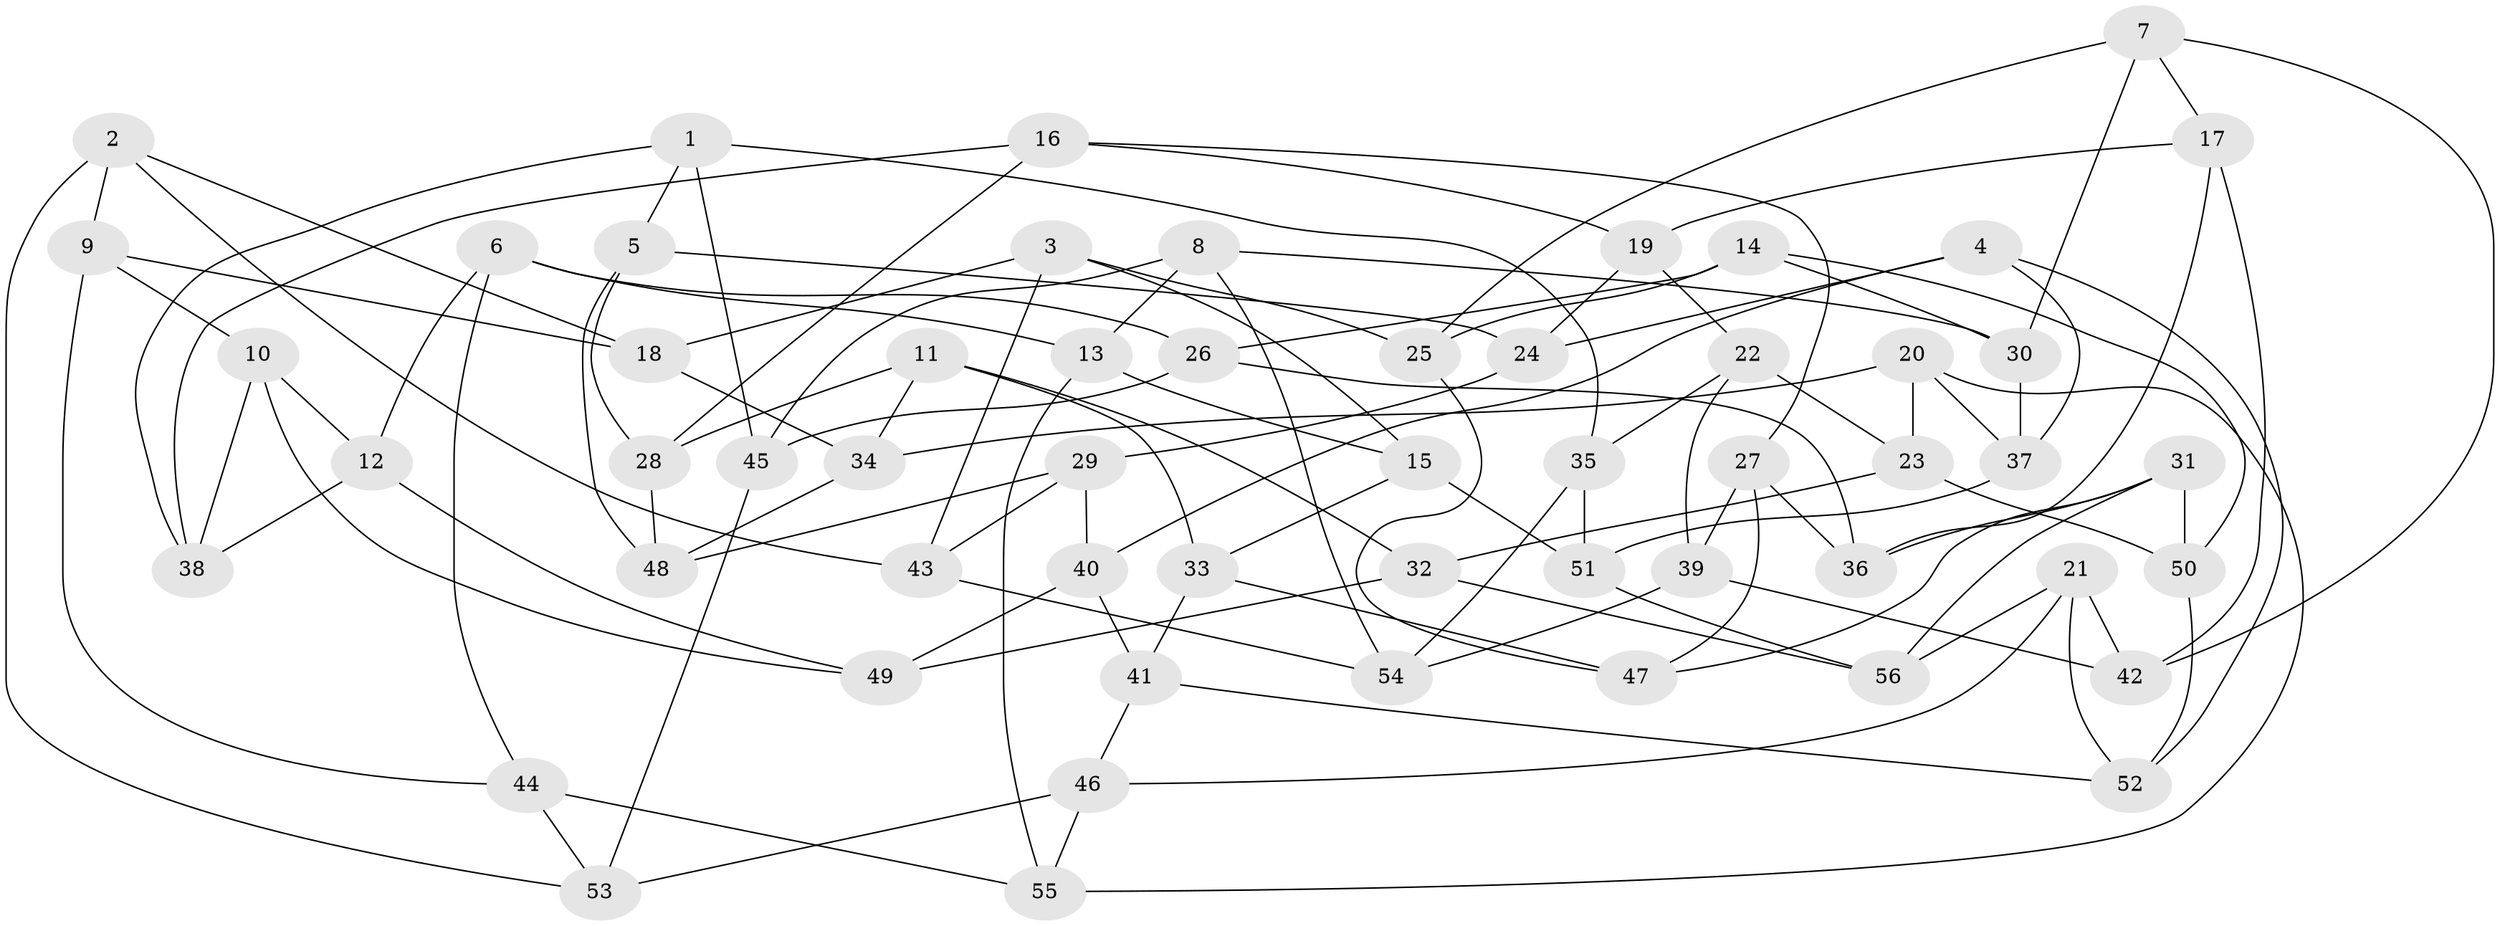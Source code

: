 // coarse degree distribution, {6: 0.5, 5: 0.14705882352941177, 4: 0.3235294117647059, 3: 0.029411764705882353}
// Generated by graph-tools (version 1.1) at 2025/42/03/06/25 10:42:20]
// undirected, 56 vertices, 112 edges
graph export_dot {
graph [start="1"]
  node [color=gray90,style=filled];
  1;
  2;
  3;
  4;
  5;
  6;
  7;
  8;
  9;
  10;
  11;
  12;
  13;
  14;
  15;
  16;
  17;
  18;
  19;
  20;
  21;
  22;
  23;
  24;
  25;
  26;
  27;
  28;
  29;
  30;
  31;
  32;
  33;
  34;
  35;
  36;
  37;
  38;
  39;
  40;
  41;
  42;
  43;
  44;
  45;
  46;
  47;
  48;
  49;
  50;
  51;
  52;
  53;
  54;
  55;
  56;
  1 -- 45;
  1 -- 35;
  1 -- 38;
  1 -- 5;
  2 -- 18;
  2 -- 43;
  2 -- 53;
  2 -- 9;
  3 -- 15;
  3 -- 43;
  3 -- 18;
  3 -- 25;
  4 -- 37;
  4 -- 40;
  4 -- 24;
  4 -- 52;
  5 -- 24;
  5 -- 28;
  5 -- 48;
  6 -- 13;
  6 -- 12;
  6 -- 26;
  6 -- 44;
  7 -- 17;
  7 -- 25;
  7 -- 30;
  7 -- 42;
  8 -- 45;
  8 -- 13;
  8 -- 30;
  8 -- 54;
  9 -- 18;
  9 -- 44;
  9 -- 10;
  10 -- 12;
  10 -- 49;
  10 -- 38;
  11 -- 28;
  11 -- 33;
  11 -- 34;
  11 -- 32;
  12 -- 38;
  12 -- 49;
  13 -- 55;
  13 -- 15;
  14 -- 30;
  14 -- 25;
  14 -- 26;
  14 -- 50;
  15 -- 33;
  15 -- 51;
  16 -- 38;
  16 -- 19;
  16 -- 28;
  16 -- 27;
  17 -- 36;
  17 -- 19;
  17 -- 42;
  18 -- 34;
  19 -- 22;
  19 -- 24;
  20 -- 55;
  20 -- 34;
  20 -- 37;
  20 -- 23;
  21 -- 46;
  21 -- 42;
  21 -- 52;
  21 -- 56;
  22 -- 23;
  22 -- 35;
  22 -- 39;
  23 -- 50;
  23 -- 32;
  24 -- 29;
  25 -- 47;
  26 -- 36;
  26 -- 45;
  27 -- 47;
  27 -- 36;
  27 -- 39;
  28 -- 48;
  29 -- 48;
  29 -- 43;
  29 -- 40;
  30 -- 37;
  31 -- 50;
  31 -- 47;
  31 -- 36;
  31 -- 56;
  32 -- 49;
  32 -- 56;
  33 -- 47;
  33 -- 41;
  34 -- 48;
  35 -- 54;
  35 -- 51;
  37 -- 51;
  39 -- 42;
  39 -- 54;
  40 -- 49;
  40 -- 41;
  41 -- 46;
  41 -- 52;
  43 -- 54;
  44 -- 55;
  44 -- 53;
  45 -- 53;
  46 -- 53;
  46 -- 55;
  50 -- 52;
  51 -- 56;
}
